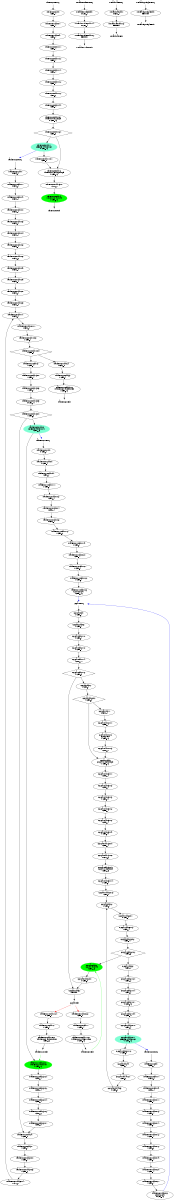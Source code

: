digraph "CFG" {
fontsize=10;
orientation="portrait";
rankdir="TB";
size="10,8";
_thrFunc0___bb [fontsize=10, label="\"_thrFunc0___bb\"\nWCET=4", width="0.01"];
_thrFunc0___bb__7 [fontsize=10, label="\"_thrFunc0___bb__7\"\nWCET=4", width="0.01"];
_thrFunc0___bb__9 [fontsize=10, label="\"_thrFunc0___bb__9\"\nWCET=4", width="0.01"];
_thrFunc0___bb__11 [fontsize=10, label="\"_thrFunc0___bb__11\"\nWCET=4", width="0.01"];
_thrFunc0___bb__13 [fontsize=10, label="\"_thrFunc0___bb__13\"\nWCET=4", width="0.01"];
_thrFunc0___bb__14 [fontsize=10, label="\"_thrFunc0___bb__14\"\nWCET=4", width="0.01"];
_thrFunc0___bb__16 [fontsize=10, label="\"_thrFunc0___bb__16\"\nWCET=4", width="0.01"];
_thrFunc0___bb__18 [fontsize=10, label="\"_thrFunc0___bb__18\"\nWCET=6", width="0.01"];
_thrFunc0___bb__19 [fontsize=10, label="\"_thrFunc0___bb__19\"\nWCET=4", width="0.01"];
_thrFunc0___bb__20 [fontsize=10, label="_thrFunc0___bb__20\n(_thrFunc0_)mysingle\nWCET=13", width="0.01"];
_thrFunc0___bb__22 [fontsize=10, label="\"_thrFunc0___bb__22\"\nWCET=5", shape=diamond, width="0.01"];
_thrFunc0___bb11 [color=aquamarine, fontsize=10, label="_thrFunc0___bb11\nCREATE _taskFunc2_\nWCET=13", style=filled, width="0.01"];
_thrFunc0___bb11__1 [fontsize=10, label="\"_thrFunc0___bb11__1\"\nWCET=0", width="0.01"];
_thrFunc0___bb13 [fontsize=10, label="_thrFunc0___bb13\n(_thrFunc0_)leaving_single\nWCET=13", width="0.01"];
_thrFunc0___bb13__1 [fontsize=10, label="\"_thrFunc0___bb13__1\"\nWCET=0", width="0.01"];
_thrFunc0___bb14 [color=green, fontsize=10, label="_thrFunc0___bb14\n(_thrFunc0_)taskwait\nWCET=13", style=filled, width="0.01"];
_thrFunc0__entry [color="white", fontsize=10, height="0.01", label="_thrFunc0__entry", width="0.01"];
_thrFunc0__exit [color="white", fontsize=10, label="_thrFunc0__exit", width="0.01"];
_taskFunc2___bb [fontsize=10, label="\"_taskFunc2___bb\"\nWCET=4", width="0.01"];
_taskFunc2___bb__7 [fontsize=10, label="\"_taskFunc2___bb__7\"\nWCET=4", width="0.01"];
_taskFunc2___bb__9 [fontsize=10, label="\"_taskFunc2___bb__9\"\nWCET=4", width="0.01"];
_taskFunc2___bb__11 [fontsize=10, label="\"_taskFunc2___bb__11\"\nWCET=4", width="0.01"];
_taskFunc2___bb__13 [fontsize=10, label="\"_taskFunc2___bb__13\"\nWCET=4", width="0.01"];
_taskFunc2___bb__14 [fontsize=10, label="\"_taskFunc2___bb__14\"\nWCET=4", width="0.01"];
_taskFunc2___bb__16 [fontsize=10, label="\"_taskFunc2___bb__16\"\nWCET=4", width="0.01"];
_taskFunc2___bb__18 [fontsize=10, label="\"_taskFunc2___bb__18\"\nWCET=6", width="0.01"];
_taskFunc2___bb__19 [fontsize=10, label="\"_taskFunc2___bb__19\"\nWCET=4", width="0.01"];
_taskFunc2___bb__20 [fontsize=10, label="\"_taskFunc2___bb__20\"\nWCET=4", width="0.01"];
_taskFunc2___bb__21 [fontsize=10, label="\"_taskFunc2___bb__21\"\nWCET=4", width="0.01"];
_taskFunc2___bb__22 [fontsize=10, label="\"_taskFunc2___bb__22\"\nWCET=0", width="0.01"];
_taskFunc2___bb10 [fontsize=10, label="\"_taskFunc2___bb10\"\nWCET=4", width="0.01"];
_taskFunc2___bb10__1 [fontsize=10, label="\"_taskFunc2___bb10__1\"\nWCET=4", width="0.01"];
_taskFunc2___bb10__2 [fontsize=10, label="\"_taskFunc2___bb10__2\"\nWCET=4", width="0.01"];
_taskFunc2___bb10__4 [fontsize=10, label="\"_taskFunc2___bb10__4\"\nWCET=5", shape=diamond, width="0.01"];
_taskFunc2___bb15 [fontsize=10, label="\"_taskFunc2___bb15\"\nWCET=4", width="0.01"];
_taskFunc2___bb15__1 [fontsize=10, label="\"_taskFunc2___bb15__1\"\nWCET=4", width="0.01"];
_taskFunc2___bb15__3 [fontsize=10, label="\"_taskFunc2___bb15__3\"\nWCET=4", width="0.01"];
_taskFunc2___bb15__5 [fontsize=10, label="\"_taskFunc2___bb15__5\"\nWCET=11", width="0.01"];
_taskFunc2___bb15__7 [fontsize=10, label="\"_taskFunc2___bb15__7\"\nWCET=5", shape=diamond, width="0.01"];
_taskFunc2___bb23 [color=aquamarine, fontsize=10, label="_taskFunc2___bb23\nCREATE _taskFunc1_\nWCET=13", style=filled, width="0.01"];
_taskFunc2___bb23__1 [color=green, fontsize=10, label="_taskFunc2___bb23__1\n(_taskFunc2_)taskwait\nWCET=13", style=filled, width="0.01"];
_taskFunc2___bb23__2 [fontsize=10, label="\"_taskFunc2___bb23__2\"\nWCET=4", width="0.01"];
_taskFunc2___bb23__3 [fontsize=10, label="\"_taskFunc2___bb23__3\"\nWCET=4", width="0.01"];
_taskFunc2___bb23__4 [fontsize=10, label="\"_taskFunc2___bb23__4\"\nWCET=4", width="0.01"];
_taskFunc2___bb23__6 [fontsize=10, label="\"_taskFunc2___bb23__6\"\nWCET=6", width="0.01"];
_taskFunc2___bb23__7 [fontsize=10, label="\"_taskFunc2___bb23__7\"\nWCET=0", width="0.01"];
_taskFunc2___bb29 [fontsize=10, label="\"_taskFunc2___bb29\"\nWCET=0", width="0.01"];
_taskFunc2___bb30 [fontsize=10, label="\"_taskFunc2___bb30\"\nWCET=4", width="0.01"];
_taskFunc2___bb30__1 [fontsize=10, label="\"_taskFunc2___bb30__1\"\nWCET=4", width="0.01"];
_taskFunc2___bb30__3 [fontsize=10, label="\"_taskFunc2___bb30__3\"\nWCET=6", width="0.01"];
_taskFunc2___bb30__4 [fontsize=10, label="\"_taskFunc2___bb30__4\"\nWCET=0", width="0.01"];
_taskFunc2___bb34 [fontsize=10, label="\"_taskFunc2___bb34\"\nWCET=0", width="0.01"];
_taskFunc2___bb35 [fontsize=10, label="\"_taskFunc2___bb35\"\nWCET=4", width="0.01"];
_taskFunc2___bb35__2 [fontsize=10, label="_taskFunc2___bb35__2\n(_taskFunc2_)taskenv_free\nWCET=13", width="0.01"];
_taskFunc2__entry [color="white", fontsize=10, height="0.01", label="_taskFunc2__entry", width="0.01"];
_taskFunc2__exit [color="white", fontsize=10, label="_taskFunc2__exit", width="0.01"];
_taskFunc1___bb [fontsize=10, label="\"_taskFunc1___bb\"\nWCET=4", width="0.01"];
_taskFunc1___bb__7 [fontsize=10, label="\"_taskFunc1___bb__7\"\nWCET=4", width="0.01"];
_taskFunc1___bb__9 [fontsize=10, label="\"_taskFunc1___bb__9\"\nWCET=4", width="0.01"];
_taskFunc1___bb__11 [fontsize=10, label="\"_taskFunc1___bb__11\"\nWCET=4", width="0.01"];
_taskFunc1___bb__13 [fontsize=10, label="\"_taskFunc1___bb__13\"\nWCET=4", width="0.01"];
_taskFunc1___bb__14 [fontsize=10, label="\"_taskFunc1___bb__14\"\nWCET=4", width="0.01"];
_taskFunc1___bb__16 [fontsize=10, label="\"_taskFunc1___bb__16\"\nWCET=4", width="0.01"];
_taskFunc1___bb__18 [fontsize=10, label="\"_taskFunc1___bb__18\"\nWCET=6", width="0.01"];
_taskFunc1___bb__19 [fontsize=10, label="\"_taskFunc1___bb__19\"\nWCET=4", width="0.01"];
_taskFunc1___bb__20 [fontsize=10, label="\"_taskFunc1___bb__20\"\nWCET=4", width="0.01"];
_taskFunc1___bb__21 [fontsize=10, label="\"_taskFunc1___bb__21\"\nWCET=4", width="0.01"];
_taskFunc1___bb__22 [fontsize=10, label="\"_taskFunc1___bb__22\"\nWCET=4", width="0.01"];
_taskFunc1___bb__23 [fontsize=10, label="_taskFunc1___bb__23\nCALL CC_par\nWCET=13", width="0.01"];
_taskFunc1___bb__24 [fontsize=10, label="\"_taskFunc1___bb__24\"\nWCET=0", width="0.01"];
_taskFunc1___bb12 [fontsize=10, label="\"_taskFunc1___bb12\"\nWCET=4", width="0.01"];
_taskFunc1___bb12__2 [fontsize=10, label="_taskFunc1___bb12__2\n(_taskFunc1_)taskenv_free\nWCET=13", width="0.01"];
_taskFunc1__entry [color="white", fontsize=10, height="0.01", label="_taskFunc1__entry", width="0.01"];
_taskFunc1__exit [color="white", fontsize=10, label="_taskFunc1__exit", width="0.01"];
CC_par__bb [fontsize=10, label="\"CC_par__bb\"\nWCET=4", width="0.01"];
CC_par__bb__6 [fontsize=10, label="\"CC_par__bb__6\"\nWCET=4", width="0.01"];
CC_par__bb__10 [fontsize=10, label="\"CC_par__bb__10\"\nWCET=4", width="0.01"];
CC_par__bb__12 [fontsize=10, label="\"CC_par__bb__12\"\nWCET=4", width="0.01"];
CC_par__bb__14 [fontsize=10, label="\"CC_par__bb__14\"\nWCET=11", width="0.01"];
CC_par__bb__16 [fontsize=10, label="\"CC_par__bb__16\"\nWCET=5", shape=diamond, width="0.01"];
CC_par__bb8 [fontsize=10, label="\"CC_par__bb8\"\nWCET=4", width="0.01"];
CC_par__bb8__2 [fontsize=10, label="\"CC_par__bb8__2\"\nWCET=5", shape=diamond, width="0.01"];
CC_par__bb11 [fontsize=10, label="\"CC_par__bb11\"\nWCET=4", width="0.01"];
CC_par__bb11__1 [fontsize=10, label="\"CC_par__bb11__1\"\nWCET=4", width="0.01"];
CC_par__bb11__2 [fontsize=10, label="CC_par__bb11__2\nCALL printf\nWCET=13", width="0.01"];
CC_par__bb11__3 [fontsize=10, label="\"CC_par__bb11__3\"\nWCET=0", width="0.01"];
CC_par__bb15 [fontsize=10, label="CC_par__bb15\n(CC_par)critical_begin\nWCET=13", width="0.01"];
CC_par__bb15__1 [fontsize=10, label="\"CC_par__bb15__1\"\nWCET=4", width="0.01"];
CC_par__bb15__3 [fontsize=10, label="\"CC_par__bb15__3\"\nWCET=4", width="0.01"];
CC_par__bb15__5 [fontsize=10, label="\"CC_par__bb15__5\"\nWCET=11", width="0.01"];
CC_par__bb15__6 [fontsize=10, label="\"CC_par__bb15__6\"\nWCET=4", width="0.01"];
CC_par__bb15__8 [fontsize=10, label="\"CC_par__bb15__8\"\nWCET=4", width="0.01"];
CC_par__bb15__9 [fontsize=10, label="\"CC_par__bb15__9\"\nWCET=11", width="0.01"];
CC_par__bb15__10 [fontsize=10, label="\"CC_par__bb15__10\"\nWCET=4", width="0.01"];
CC_par__bb15__12 [fontsize=10, label="\"CC_par__bb15__12\"\nWCET=6", width="0.01"];
CC_par__bb15__13 [fontsize=10, label="CC_par__bb15__13\n(CC_par)critical_end\nWCET=13", width="0.01"];
CC_par__bb15__14 [fontsize=10, label="\"CC_par__bb15__14\"\nWCET=4", width="0.01"];
CC_par__bb15__15 [fontsize=10, label="\"CC_par__bb15__15\"\nWCET=0", width="0.01"];
CC_par__bb28 [fontsize=10, label="\"CC_par__bb28\"\nWCET=4", width="0.01"];
CC_par__bb28__1 [fontsize=10, label="\"CC_par__bb28__1\"\nWCET=4", width="0.01"];
CC_par__bb28__3 [fontsize=10, label="\"CC_par__bb28__3\"\nWCET=4", width="0.01"];
CC_par__bb28__6 [fontsize=10, label="\"CC_par__bb28__6\"\nWCET=11", width="0.01"];
CC_par__bb28__8 [fontsize=10, label="\"CC_par__bb28__8\"\nWCET=5", shape=diamond, width="0.01"];
CC_par__bb37 [fontsize=10, label="\"CC_par__bb37\"\nWCET=4", width="0.01"];
CC_par__bb37__2 [fontsize=10, label="\"CC_par__bb37__2\"\nWCET=4", width="0.01"];
CC_par__bb37__4 [fontsize=10, label="\"CC_par__bb37__4\"\nWCET=4", width="0.01"];
CC_par__bb37__7 [fontsize=10, label="\"CC_par__bb37__7\"\nWCET=13", width="0.01"];
CC_par__bb37__9 [fontsize=10, label="\"CC_par__bb37__9\"\nWCET=11", width="0.01"];
CC_par__bb37__10 [fontsize=10, label="\"CC_par__bb37__10\"\nWCET=4", width="0.01"];
CC_par__bb37__11 [color=aquamarine, fontsize=10, label="CC_par__bb37__11\nCREATE _taskFunc0_\nWCET=13", style=filled, width="0.01"];
CC_par__bb37__12 [fontsize=10, label="\"CC_par__bb37__12\"\nWCET=0", width="0.01"];
CC_par__bb49 [fontsize=10, label="\"CC_par__bb49\"\nWCET=4", width="0.01"];
CC_par__bb49__2 [fontsize=10, label="\"CC_par__bb49__2\"\nWCET=6", width="0.01"];
CC_par__bb49__3 [fontsize=10, label="\"CC_par__bb49__3\"\nWCET=0", width="0.01"];
CC_par__bb52 [color=green, fontsize=10, label="CC_par__bb52\n(CC_par)taskwait\nWCET=13", style=filled, width="0.01"];
CC_par__bb52__1 [fontsize=10, label="\"CC_par__bb52__1\"\nWCET=0", width="0.01"];
CC_par__bb53 [fontsize=10, label="\"CC_par__bb53\"\nRETURN\n", width="0.01"];
CC_par_entry [color="white", fontsize=10, height="0.01", label="CC_par_entry", width="0.01"];
CC_par_exit [color="white", fontsize=10, label="CC_par_exit", shape=diamond, width="0.01"];
_taskFunc0___bb [fontsize=10, label="\"_taskFunc0___bb\"\nWCET=4", width="0.01"];
_taskFunc0___bb__7 [fontsize=10, label="\"_taskFunc0___bb__7\"\nWCET=4", width="0.01"];
_taskFunc0___bb__9 [fontsize=10, label="\"_taskFunc0___bb__9\"\nWCET=4", width="0.01"];
_taskFunc0___bb__11 [fontsize=10, label="\"_taskFunc0___bb__11\"\nWCET=4", width="0.01"];
_taskFunc0___bb__13 [fontsize=10, label="\"_taskFunc0___bb__13\"\nWCET=4", width="0.01"];
_taskFunc0___bb__14 [fontsize=10, label="\"_taskFunc0___bb__14\"\nWCET=4", width="0.01"];
_taskFunc0___bb__16 [fontsize=10, label="\"_taskFunc0___bb__16\"\nWCET=4", width="0.01"];
_taskFunc0___bb__18 [fontsize=10, label="\"_taskFunc0___bb__18\"\nWCET=6", width="0.01"];
_taskFunc0___bb__19 [fontsize=10, label="\"_taskFunc0___bb__19\"\nWCET=4", width="0.01"];
_taskFunc0___bb__20 [fontsize=10, label="\"_taskFunc0___bb__20\"\nWCET=4", width="0.01"];
_taskFunc0___bb__21 [fontsize=10, label="\"_taskFunc0___bb__21\"\nWCET=4", width="0.01"];
_taskFunc0___bb__22 [fontsize=10, label="_taskFunc0___bb__22\nCALL CC_par\nWCET=13", width="0.01"];
_taskFunc0___bb__23 [fontsize=10, label="\"_taskFunc0___bb__23\"\nWCET=0", width="0.01"];
_taskFunc0___bb11 [fontsize=10, label="\"_taskFunc0___bb11\"\nWCET=4", width="0.01"];
_taskFunc0___bb11__2 [fontsize=10, label="_taskFunc0___bb11__2\n(_taskFunc0_)taskenv_free\nWCET=13", width="0.01"];
_taskFunc0__entry [color="white", fontsize=10, height="0.01", label="_taskFunc0__entry", width="0.01"];
_taskFunc0__exit [color="white", fontsize=10, label="_taskFunc0__exit", width="0.01"];
ort_taskenv_free__bb [fontsize=10, label="\"ort_taskenv_free__bb\"\nWCET=4", width="0.01"];
ort_taskenv_free__bb__4 [fontsize=10, label="\"ort_taskenv_free__bb__4\"\nWCET=4", width="0.01"];
ort_taskenv_free__bb__6 [fontsize=10, label="\"ort_taskenv_free__bb__6\"\nRETURN\n", width="0.01"];
ort_taskenv_free_entry [color="white", fontsize=10, height="0.01", label="ort_taskenv_free_entry", width="0.01"];
ort_taskenv_free_exit [color="white", fontsize=10, label="ort_taskenv_free_exit", width="0.01"];
ort_taskwait__bb [fontsize=10, label="\"ort_taskwait__bb\"\nWCET=4", width="0.01"];
ort_taskwait__bb__3 [fontsize=10, label="\"ort_taskwait__bb__3\"\nRETURN\n", width="0.01"];
ort_taskwait_entry [color="white", fontsize=10, height="0.01", label="ort_taskwait_entry", width="0.01"];
ort_taskwait_exit [color="white", fontsize=10, label="ort_taskwait_exit", width="0.01"];
ort_leaving_single__bb [fontsize=10, label="\"ort_leaving_single__bb\"\nRETURN\n", width="0.01"];
ort_leaving_single_entry [color="white", fontsize=10, height="0.01", label="ort_leaving_single_entry", width="0.01"];
ort_leaving_single_exit [color="white", fontsize=10, label="ort_leaving_single_exit", width="0.01"];
_thrFunc0___bb -> _thrFunc0___bb__7  [key=0];
_thrFunc0___bb__7 -> _thrFunc0___bb__9  [key=0];
_thrFunc0___bb__9 -> _thrFunc0___bb__11  [key=0];
_thrFunc0___bb__11 -> _thrFunc0___bb__13  [key=0];
_thrFunc0___bb__13 -> _thrFunc0___bb__14  [key=0];
_thrFunc0___bb__14 -> _thrFunc0___bb__16  [key=0];
_thrFunc0___bb__16 -> _thrFunc0___bb__18  [key=0];
_thrFunc0___bb__18 -> _thrFunc0___bb__19  [key=0];
_thrFunc0___bb__19 -> _thrFunc0___bb__20  [key=0];
_thrFunc0___bb__20 -> _thrFunc0___bb__22  [key=0];
_thrFunc0___bb__22 -> _thrFunc0___bb11  [key=0];
_thrFunc0___bb__22 -> _thrFunc0___bb13  [key=0];
_thrFunc0___bb11 -> _thrFunc0___bb11__1  [key=0];
_thrFunc0___bb11 -> _taskFunc2__entry  [color=blue, key=0];
_thrFunc0___bb11__1 -> _thrFunc0___bb13  [key=0];
_thrFunc0___bb13 -> _thrFunc0___bb13__1  [key=0];
_thrFunc0___bb13__1 -> _thrFunc0___bb14  [key=0];
_thrFunc0___bb14 -> _thrFunc0__exit  [key=0];
_thrFunc0__entry -> _thrFunc0___bb  [key=0];
_taskFunc2___bb -> _taskFunc2___bb__7  [key=0];
_taskFunc2___bb__7 -> _taskFunc2___bb__9  [key=0];
_taskFunc2___bb__9 -> _taskFunc2___bb__11  [key=0];
_taskFunc2___bb__11 -> _taskFunc2___bb__13  [key=0];
_taskFunc2___bb__13 -> _taskFunc2___bb__14  [key=0];
_taskFunc2___bb__14 -> _taskFunc2___bb__16  [key=0];
_taskFunc2___bb__16 -> _taskFunc2___bb__18  [key=0];
_taskFunc2___bb__18 -> _taskFunc2___bb__19  [key=0];
_taskFunc2___bb__19 -> _taskFunc2___bb__20  [key=0];
_taskFunc2___bb__20 -> _taskFunc2___bb__21  [key=0];
_taskFunc2___bb__21 -> _taskFunc2___bb__22  [key=0];
_taskFunc2___bb__22 -> _taskFunc2___bb10  [key=0];
_taskFunc2___bb10 -> _taskFunc2___bb10__1  [key=0];
_taskFunc2___bb10__1 -> _taskFunc2___bb10__2  [key=0];
_taskFunc2___bb10__2 -> _taskFunc2___bb10__4  [key=0];
_taskFunc2___bb10__4 -> _taskFunc2___bb15  [key=0];
_taskFunc2___bb10__4 -> _taskFunc2___bb34  [key=0];
_taskFunc2___bb15 -> _taskFunc2___bb15__1  [key=0];
_taskFunc2___bb15__1 -> _taskFunc2___bb15__3  [key=0];
_taskFunc2___bb15__3 -> _taskFunc2___bb15__5  [key=0];
_taskFunc2___bb15__5 -> _taskFunc2___bb15__7  [key=0];
_taskFunc2___bb15__7 -> _taskFunc2___bb23  [key=0];
_taskFunc2___bb15__7 -> _taskFunc2___bb29  [key=0];
_taskFunc2___bb23 -> _taskFunc2___bb23__1  [key=0];
_taskFunc2___bb23 -> _taskFunc1__entry  [color=blue, key=0];
_taskFunc2___bb23__1 -> _taskFunc2___bb23__2  [key=0];
_taskFunc2___bb23__2 -> _taskFunc2___bb23__3  [key=0];
_taskFunc2___bb23__3 -> _taskFunc2___bb23__4  [key=0];
_taskFunc2___bb23__4 -> _taskFunc2___bb23__6  [key=0];
_taskFunc2___bb23__6 -> _taskFunc2___bb23__7  [key=0];
_taskFunc2___bb23__7 -> _taskFunc2___bb29  [key=0];
_taskFunc2___bb29 -> _taskFunc2___bb30  [key=0];
_taskFunc2___bb30 -> _taskFunc2___bb30__1  [key=0];
_taskFunc2___bb30__1 -> _taskFunc2___bb30__3  [key=0];
_taskFunc2___bb30__3 -> _taskFunc2___bb30__4  [key=0];
_taskFunc2___bb30__4 -> _taskFunc2___bb10  [key=0];
_taskFunc2___bb34 -> _taskFunc2___bb35  [key=0];
_taskFunc2___bb35 -> _taskFunc2___bb35__2  [key=0];
_taskFunc2___bb35__2 -> _taskFunc2__exit  [key=0];
_taskFunc2__entry -> _taskFunc2___bb  [key=0];
_taskFunc1___bb -> _taskFunc1___bb__7  [key=0];
_taskFunc1___bb__7 -> _taskFunc1___bb__9  [key=0];
_taskFunc1___bb__9 -> _taskFunc1___bb__11  [key=0];
_taskFunc1___bb__11 -> _taskFunc1___bb__13  [key=0];
_taskFunc1___bb__13 -> _taskFunc1___bb__14  [key=0];
_taskFunc1___bb__14 -> _taskFunc1___bb__16  [key=0];
_taskFunc1___bb__16 -> _taskFunc1___bb__18  [key=0];
_taskFunc1___bb__18 -> _taskFunc1___bb__19  [key=0];
_taskFunc1___bb__19 -> _taskFunc1___bb__20  [key=0];
_taskFunc1___bb__20 -> _taskFunc1___bb__21  [key=0];
_taskFunc1___bb__21 -> _taskFunc1___bb__22  [key=0];
_taskFunc1___bb__22 -> _taskFunc1___bb__23  [key=0];
_taskFunc1___bb__23 -> CC_par_entry  [color=blue, key=0];
_taskFunc1___bb__24 -> _taskFunc1___bb12  [key=0];
_taskFunc1___bb12 -> _taskFunc1___bb12__2  [key=0];
_taskFunc1___bb12__2 -> _taskFunc1__exit  [key=0];
_taskFunc1__entry -> _taskFunc1___bb  [key=0];
_taskFunc1__exit -> _taskFunc2___bb23__1  [color=green, key=0];
CC_par__bb -> CC_par__bb__6  [key=0];
CC_par__bb__6 -> CC_par__bb__10  [key=0];
CC_par__bb__10 -> CC_par__bb__12  [key=0];
CC_par__bb__12 -> CC_par__bb__14  [key=0];
CC_par__bb__14 -> CC_par__bb__16  [key=0];
CC_par__bb__16 -> CC_par__bb8  [key=0];
CC_par__bb__16 -> CC_par__bb53  [key=0];
CC_par__bb8 -> CC_par__bb8__2  [key=0];
CC_par__bb8__2 -> CC_par__bb11  [key=0];
CC_par__bb8__2 -> CC_par__bb15  [key=0];
CC_par__bb11 -> CC_par__bb11__1  [key=0];
CC_par__bb11__1 -> CC_par__bb11__2  [key=0];
CC_par__bb11__2 -> CC_par__bb11__3  [key=0];
CC_par__bb11__3 -> CC_par__bb15  [key=0];
CC_par__bb15 -> CC_par__bb15__1  [key=0];
CC_par__bb15__1 -> CC_par__bb15__3  [key=0];
CC_par__bb15__3 -> CC_par__bb15__5  [key=0];
CC_par__bb15__5 -> CC_par__bb15__6  [key=0];
CC_par__bb15__6 -> CC_par__bb15__8  [key=0];
CC_par__bb15__8 -> CC_par__bb15__9  [key=0];
CC_par__bb15__9 -> CC_par__bb15__10  [key=0];
CC_par__bb15__10 -> CC_par__bb15__12  [key=0];
CC_par__bb15__12 -> CC_par__bb15__13  [key=0];
CC_par__bb15__13 -> CC_par__bb15__14  [key=0];
CC_par__bb15__14 -> CC_par__bb15__15  [key=0];
CC_par__bb15__15 -> CC_par__bb28  [key=0];
CC_par__bb28 -> CC_par__bb28__1  [key=0];
CC_par__bb28__1 -> CC_par__bb28__3  [key=0];
CC_par__bb28__3 -> CC_par__bb28__6  [key=0];
CC_par__bb28__6 -> CC_par__bb28__8  [key=0];
CC_par__bb28__8 -> CC_par__bb37  [key=0];
CC_par__bb28__8 -> CC_par__bb52  [key=0];
CC_par__bb37 -> CC_par__bb37__2  [key=0];
CC_par__bb37__2 -> CC_par__bb37__4  [key=0];
CC_par__bb37__4 -> CC_par__bb37__7  [key=0];
CC_par__bb37__7 -> CC_par__bb37__9  [key=0];
CC_par__bb37__9 -> CC_par__bb37__10  [key=0];
CC_par__bb37__10 -> CC_par__bb37__11  [key=0];
CC_par__bb37__11 -> CC_par__bb37__12  [key=0];
CC_par__bb37__11 -> _taskFunc0__entry  [color=blue, key=0];
CC_par__bb37__12 -> CC_par__bb49  [key=0];
CC_par__bb49 -> CC_par__bb49__2  [key=0];
CC_par__bb49__2 -> CC_par__bb49__3  [key=0];
CC_par__bb49__3 -> CC_par__bb28  [key=0];
CC_par__bb52 -> CC_par__bb52__1  [key=0];
CC_par__bb52__1 -> CC_par__bb53  [key=0];
CC_par__bb53 -> CC_par_exit  [key=0];
CC_par_entry -> CC_par__bb  [key=0];
CC_par_exit -> _taskFunc1___bb__24  [color=red, key=0];
CC_par_exit -> _taskFunc0___bb__23  [color=red, key=0];
_taskFunc0___bb -> _taskFunc0___bb__7  [key=0];
_taskFunc0___bb__7 -> _taskFunc0___bb__9  [key=0];
_taskFunc0___bb__9 -> _taskFunc0___bb__11  [key=0];
_taskFunc0___bb__11 -> _taskFunc0___bb__13  [key=0];
_taskFunc0___bb__13 -> _taskFunc0___bb__14  [key=0];
_taskFunc0___bb__14 -> _taskFunc0___bb__16  [key=0];
_taskFunc0___bb__16 -> _taskFunc0___bb__18  [key=0];
_taskFunc0___bb__18 -> _taskFunc0___bb__19  [key=0];
_taskFunc0___bb__19 -> _taskFunc0___bb__20  [key=0];
_taskFunc0___bb__20 -> _taskFunc0___bb__21  [key=0];
_taskFunc0___bb__21 -> _taskFunc0___bb__22  [key=0];
_taskFunc0___bb__22 -> CC_par_entry  [color=blue, key=0];
_taskFunc0___bb__23 -> _taskFunc0___bb11  [key=0];
_taskFunc0___bb11 -> _taskFunc0___bb11__2  [key=0];
_taskFunc0___bb11__2 -> _taskFunc0__exit  [key=0];
_taskFunc0__entry -> _taskFunc0___bb  [key=0];
_taskFunc0__exit -> CC_par__bb52  [color=green, key=0];
ort_taskenv_free__bb -> ort_taskenv_free__bb__4  [key=0];
ort_taskenv_free__bb__4 -> ort_taskenv_free__bb__6  [key=0];
ort_taskenv_free__bb__6 -> ort_taskenv_free_exit  [key=0];
ort_taskenv_free_entry -> ort_taskenv_free__bb  [key=0];
ort_taskwait__bb -> ort_taskwait__bb__3  [key=0];
ort_taskwait__bb__3 -> ort_taskwait_exit  [key=0];
ort_taskwait_entry -> ort_taskwait__bb  [key=0];
ort_leaving_single__bb -> ort_leaving_single_exit  [key=0];
ort_leaving_single_entry -> ort_leaving_single__bb  [key=0];
}
